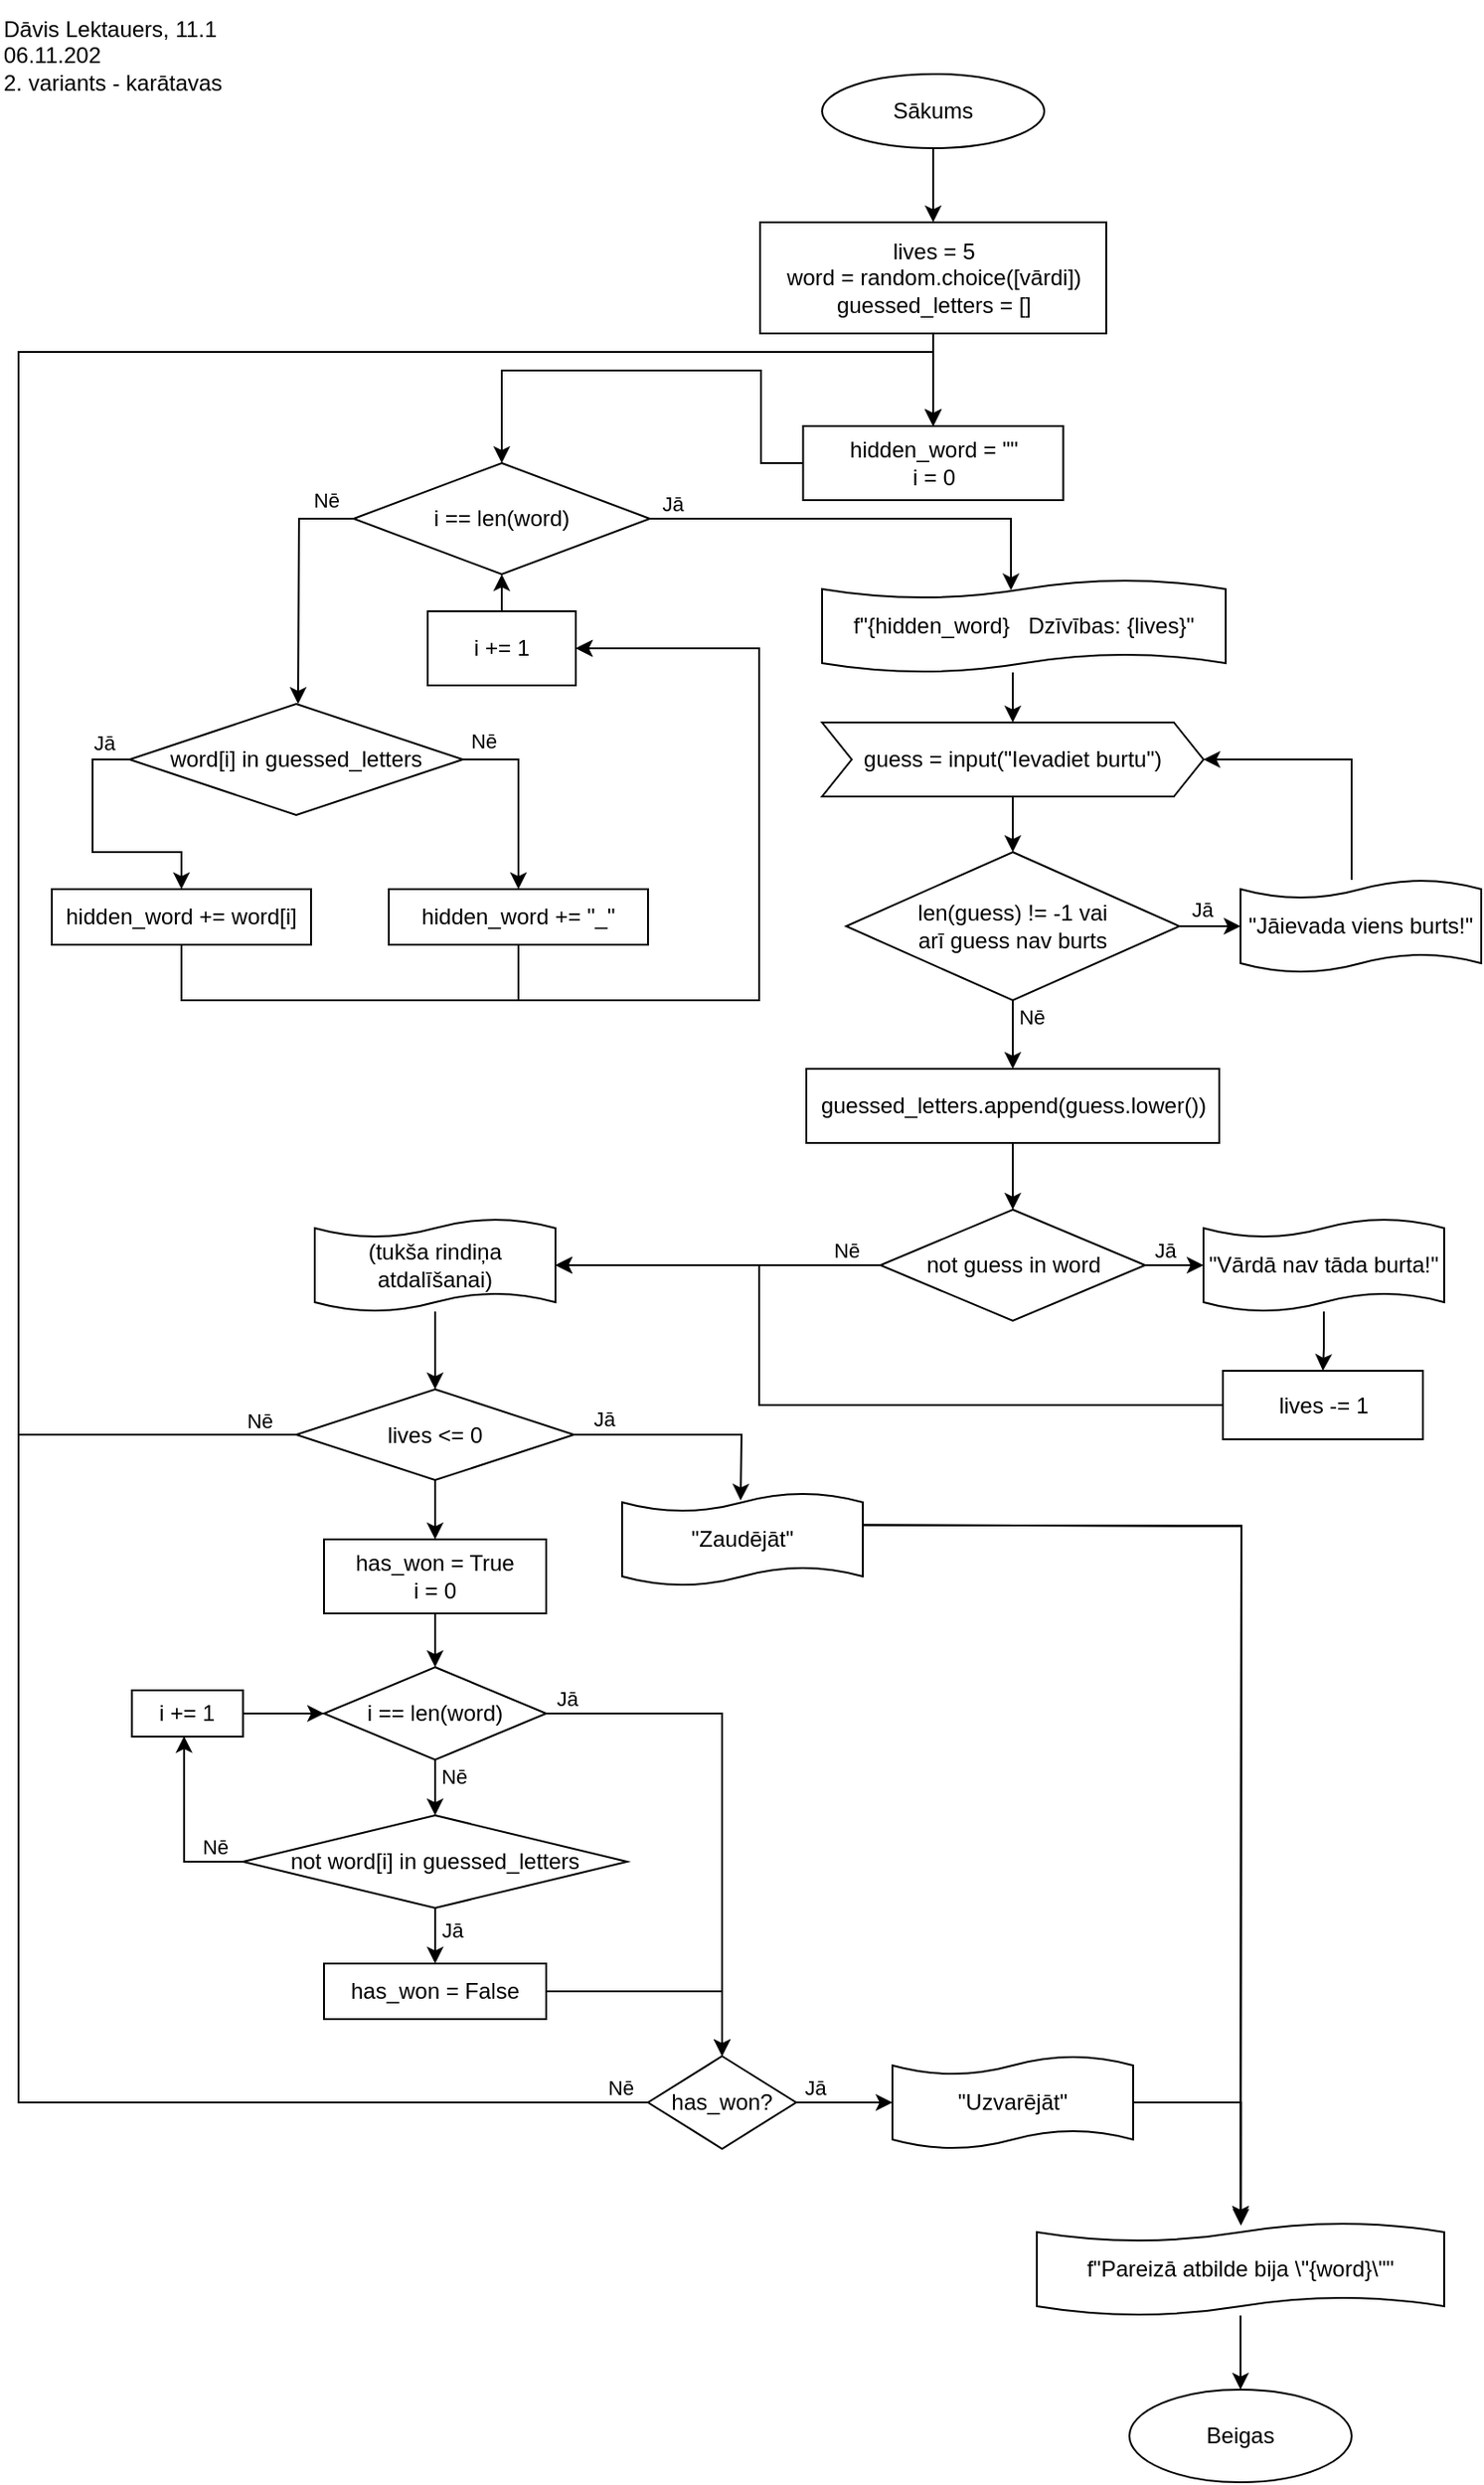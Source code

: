 <mxfile version="22.0.8" type="device">
  <diagram name="Page-1" id="sxzsncqOsGeEXjMm2M6f">
    <mxGraphModel dx="700" dy="377" grid="1" gridSize="10" guides="1" tooltips="1" connect="1" arrows="1" fold="1" page="1" pageScale="1" pageWidth="827" pageHeight="1450" math="0" shadow="0">
      <root>
        <mxCell id="0" />
        <mxCell id="1" parent="0" />
        <mxCell id="CO_zZ5vlkB0ko-RMvLo9-1" value="&lt;div&gt;Dāvis Lektauers, 11.1&lt;/div&gt;&lt;div&gt;06.11.202&lt;/div&gt;&lt;div&gt;2. variants - karātavas&lt;br&gt;&lt;/div&gt;" style="text;html=1;strokeColor=none;fillColor=none;align=left;verticalAlign=middle;whiteSpace=wrap;rounded=0;" vertex="1" parent="1">
          <mxGeometry x="10" width="160" height="60" as="geometry" />
        </mxCell>
        <mxCell id="CO_zZ5vlkB0ko-RMvLo9-4" style="edgeStyle=orthogonalEdgeStyle;rounded=0;orthogonalLoop=1;jettySize=auto;html=1;exitX=0.5;exitY=1;exitDx=0;exitDy=0;entryX=0.5;entryY=0;entryDx=0;entryDy=0;" edge="1" parent="1" source="CO_zZ5vlkB0ko-RMvLo9-2" target="CO_zZ5vlkB0ko-RMvLo9-3">
          <mxGeometry relative="1" as="geometry" />
        </mxCell>
        <mxCell id="CO_zZ5vlkB0ko-RMvLo9-2" value="Sākums" style="ellipse;whiteSpace=wrap;html=1;" vertex="1" parent="1">
          <mxGeometry x="454" y="40" width="120" height="40" as="geometry" />
        </mxCell>
        <mxCell id="CO_zZ5vlkB0ko-RMvLo9-7" style="edgeStyle=orthogonalEdgeStyle;rounded=0;orthogonalLoop=1;jettySize=auto;html=1;exitX=0.5;exitY=1;exitDx=0;exitDy=0;entryX=0.5;entryY=0;entryDx=0;entryDy=0;" edge="1" parent="1" source="CO_zZ5vlkB0ko-RMvLo9-3" target="CO_zZ5vlkB0ko-RMvLo9-5">
          <mxGeometry relative="1" as="geometry" />
        </mxCell>
        <mxCell id="CO_zZ5vlkB0ko-RMvLo9-3" value="&lt;div&gt;lives = 5&lt;/div&gt;&lt;div&gt;word = random.choice([vārdi])&lt;br&gt;&lt;/div&gt;&lt;div&gt;guessed_letters = []&lt;br&gt;&lt;/div&gt;" style="rounded=0;whiteSpace=wrap;html=1;" vertex="1" parent="1">
          <mxGeometry x="420.5" y="120" width="187" height="60" as="geometry" />
        </mxCell>
        <mxCell id="CO_zZ5vlkB0ko-RMvLo9-9" style="edgeStyle=orthogonalEdgeStyle;rounded=0;orthogonalLoop=1;jettySize=auto;html=1;exitX=0;exitY=0.5;exitDx=0;exitDy=0;entryX=0.5;entryY=0;entryDx=0;entryDy=0;" edge="1" parent="1" source="CO_zZ5vlkB0ko-RMvLo9-5" target="CO_zZ5vlkB0ko-RMvLo9-6">
          <mxGeometry relative="1" as="geometry">
            <Array as="points">
              <mxPoint x="421" y="250" />
              <mxPoint x="421" y="200" />
              <mxPoint x="281" y="200" />
            </Array>
          </mxGeometry>
        </mxCell>
        <mxCell id="CO_zZ5vlkB0ko-RMvLo9-5" value="&lt;div&gt;hidden_word = &quot;&quot;&lt;/div&gt;&lt;div&gt;i = 0&lt;br&gt;&lt;/div&gt;" style="rounded=0;whiteSpace=wrap;html=1;" vertex="1" parent="1">
          <mxGeometry x="443.75" y="230" width="140.5" height="40" as="geometry" />
        </mxCell>
        <mxCell id="CO_zZ5vlkB0ko-RMvLo9-14" style="edgeStyle=orthogonalEdgeStyle;rounded=0;orthogonalLoop=1;jettySize=auto;html=1;exitX=0;exitY=0.5;exitDx=0;exitDy=0;entryX=0.5;entryY=0;entryDx=0;entryDy=0;" edge="1" parent="1" source="CO_zZ5vlkB0ko-RMvLo9-6">
          <mxGeometry relative="1" as="geometry">
            <mxPoint x="171" y="380" as="targetPoint" />
          </mxGeometry>
        </mxCell>
        <mxCell id="CO_zZ5vlkB0ko-RMvLo9-15" value="Nē" style="edgeLabel;html=1;align=center;verticalAlign=middle;resizable=0;points=[];" vertex="1" connectable="0" parent="CO_zZ5vlkB0ko-RMvLo9-14">
          <mxGeometry x="-0.82" y="1" relative="1" as="geometry">
            <mxPoint x="-4" y="-11" as="offset" />
          </mxGeometry>
        </mxCell>
        <mxCell id="CO_zZ5vlkB0ko-RMvLo9-6" value="i == len(word)" style="rhombus;whiteSpace=wrap;html=1;" vertex="1" parent="1">
          <mxGeometry x="201" y="250" width="160" height="60" as="geometry" />
        </mxCell>
        <mxCell id="CO_zZ5vlkB0ko-RMvLo9-21" style="edgeStyle=orthogonalEdgeStyle;rounded=0;orthogonalLoop=1;jettySize=auto;html=1;exitX=0;exitY=0.5;exitDx=0;exitDy=0;entryX=0.5;entryY=0;entryDx=0;entryDy=0;" edge="1" parent="1" source="CO_zZ5vlkB0ko-RMvLo9-13" target="CO_zZ5vlkB0ko-RMvLo9-19">
          <mxGeometry relative="1" as="geometry">
            <Array as="points">
              <mxPoint x="60" y="410" />
              <mxPoint x="60" y="460" />
              <mxPoint x="108" y="460" />
            </Array>
          </mxGeometry>
        </mxCell>
        <mxCell id="CO_zZ5vlkB0ko-RMvLo9-27" value="Jā" style="edgeLabel;html=1;align=center;verticalAlign=middle;resizable=0;points=[];" vertex="1" connectable="0" parent="CO_zZ5vlkB0ko-RMvLo9-21">
          <mxGeometry x="-0.792" relative="1" as="geometry">
            <mxPoint y="-9" as="offset" />
          </mxGeometry>
        </mxCell>
        <mxCell id="CO_zZ5vlkB0ko-RMvLo9-23" style="edgeStyle=orthogonalEdgeStyle;rounded=0;orthogonalLoop=1;jettySize=auto;html=1;exitX=1;exitY=0.5;exitDx=0;exitDy=0;entryX=0.5;entryY=0;entryDx=0;entryDy=0;" edge="1" parent="1" source="CO_zZ5vlkB0ko-RMvLo9-13" target="CO_zZ5vlkB0ko-RMvLo9-22">
          <mxGeometry relative="1" as="geometry" />
        </mxCell>
        <mxCell id="CO_zZ5vlkB0ko-RMvLo9-26" value="Nē" style="edgeLabel;html=1;align=center;verticalAlign=middle;resizable=0;points=[];" vertex="1" connectable="0" parent="CO_zZ5vlkB0ko-RMvLo9-23">
          <mxGeometry x="-0.591" relative="1" as="geometry">
            <mxPoint x="-10" y="-10" as="offset" />
          </mxGeometry>
        </mxCell>
        <mxCell id="CO_zZ5vlkB0ko-RMvLo9-13" value="word[i] in guessed_letters" style="rhombus;whiteSpace=wrap;html=1;" vertex="1" parent="1">
          <mxGeometry x="80" y="380" width="180" height="60" as="geometry" />
        </mxCell>
        <mxCell id="CO_zZ5vlkB0ko-RMvLo9-18" style="edgeStyle=orthogonalEdgeStyle;rounded=0;orthogonalLoop=1;jettySize=auto;html=1;exitX=0.5;exitY=0;exitDx=0;exitDy=0;entryX=0.5;entryY=1;entryDx=0;entryDy=0;" edge="1" parent="1" source="CO_zZ5vlkB0ko-RMvLo9-17" target="CO_zZ5vlkB0ko-RMvLo9-6">
          <mxGeometry relative="1" as="geometry" />
        </mxCell>
        <mxCell id="CO_zZ5vlkB0ko-RMvLo9-17" value="i += 1" style="rounded=0;whiteSpace=wrap;html=1;" vertex="1" parent="1">
          <mxGeometry x="241" y="330" width="80" height="40" as="geometry" />
        </mxCell>
        <mxCell id="CO_zZ5vlkB0ko-RMvLo9-25" style="edgeStyle=orthogonalEdgeStyle;rounded=0;orthogonalLoop=1;jettySize=auto;html=1;exitX=0.5;exitY=1;exitDx=0;exitDy=0;entryX=1;entryY=0.5;entryDx=0;entryDy=0;" edge="1" parent="1" source="CO_zZ5vlkB0ko-RMvLo9-19" target="CO_zZ5vlkB0ko-RMvLo9-17">
          <mxGeometry relative="1" as="geometry">
            <Array as="points">
              <mxPoint x="108" y="540" />
              <mxPoint x="420" y="540" />
              <mxPoint x="420" y="350" />
            </Array>
          </mxGeometry>
        </mxCell>
        <mxCell id="CO_zZ5vlkB0ko-RMvLo9-19" value="hidden_word += word[i]" style="rounded=0;whiteSpace=wrap;html=1;" vertex="1" parent="1">
          <mxGeometry x="38" y="480" width="140" height="30" as="geometry" />
        </mxCell>
        <mxCell id="CO_zZ5vlkB0ko-RMvLo9-24" style="edgeStyle=orthogonalEdgeStyle;rounded=0;orthogonalLoop=1;jettySize=auto;html=1;exitX=0.5;exitY=1;exitDx=0;exitDy=0;entryX=1;entryY=0.5;entryDx=0;entryDy=0;" edge="1" parent="1" source="CO_zZ5vlkB0ko-RMvLo9-22" target="CO_zZ5vlkB0ko-RMvLo9-17">
          <mxGeometry relative="1" as="geometry">
            <Array as="points">
              <mxPoint x="290" y="540" />
              <mxPoint x="420" y="540" />
              <mxPoint x="420" y="350" />
            </Array>
          </mxGeometry>
        </mxCell>
        <mxCell id="CO_zZ5vlkB0ko-RMvLo9-22" value="hidden_word += &quot;_&quot;" style="rounded=0;whiteSpace=wrap;html=1;" vertex="1" parent="1">
          <mxGeometry x="220" y="480" width="140" height="30" as="geometry" />
        </mxCell>
        <mxCell id="CO_zZ5vlkB0ko-RMvLo9-37" style="edgeStyle=orthogonalEdgeStyle;rounded=0;orthogonalLoop=1;jettySize=auto;html=1;exitX=0.5;exitY=1;exitDx=0;exitDy=0;entryX=0.5;entryY=0;entryDx=0;entryDy=0;" edge="1" parent="1" source="CO_zZ5vlkB0ko-RMvLo9-35" target="CO_zZ5vlkB0ko-RMvLo9-36">
          <mxGeometry relative="1" as="geometry" />
        </mxCell>
        <mxCell id="CO_zZ5vlkB0ko-RMvLo9-35" value="guess = input(&quot;Ievadiet burtu&quot;)" style="shape=step;perimeter=stepPerimeter;whiteSpace=wrap;html=1;fixedSize=1;size=16;" vertex="1" parent="1">
          <mxGeometry x="454" y="390" width="206" height="40" as="geometry" />
        </mxCell>
        <mxCell id="CO_zZ5vlkB0ko-RMvLo9-47" style="edgeStyle=orthogonalEdgeStyle;rounded=0;orthogonalLoop=1;jettySize=auto;html=1;exitX=0.5;exitY=1;exitDx=0;exitDy=0;entryX=0.5;entryY=0;entryDx=0;entryDy=0;" edge="1" parent="1" source="CO_zZ5vlkB0ko-RMvLo9-36" target="CO_zZ5vlkB0ko-RMvLo9-46">
          <mxGeometry relative="1" as="geometry" />
        </mxCell>
        <mxCell id="CO_zZ5vlkB0ko-RMvLo9-48" value="Nē" style="edgeLabel;html=1;align=center;verticalAlign=middle;resizable=0;points=[];" vertex="1" connectable="0" parent="CO_zZ5vlkB0ko-RMvLo9-47">
          <mxGeometry x="-0.664" relative="1" as="geometry">
            <mxPoint x="10" y="3" as="offset" />
          </mxGeometry>
        </mxCell>
        <mxCell id="CO_zZ5vlkB0ko-RMvLo9-36" value="&lt;div&gt;len(guess) != -1 vai&lt;/div&gt;&lt;div&gt;arī guess nav burts&lt;br&gt;&lt;/div&gt;" style="rhombus;whiteSpace=wrap;html=1;" vertex="1" parent="1">
          <mxGeometry x="467" y="460" width="180" height="80" as="geometry" />
        </mxCell>
        <mxCell id="CO_zZ5vlkB0ko-RMvLo9-41" style="edgeStyle=orthogonalEdgeStyle;rounded=0;orthogonalLoop=1;jettySize=auto;html=1;entryX=1;entryY=0.5;entryDx=0;entryDy=0;" edge="1" parent="1" source="CO_zZ5vlkB0ko-RMvLo9-38" target="CO_zZ5vlkB0ko-RMvLo9-35">
          <mxGeometry relative="1" as="geometry">
            <Array as="points">
              <mxPoint x="740" y="410" />
            </Array>
          </mxGeometry>
        </mxCell>
        <mxCell id="CO_zZ5vlkB0ko-RMvLo9-38" value="&quot;Jāievada viens burts!&quot;" style="shape=tape;whiteSpace=wrap;html=1;size=0.2;" vertex="1" parent="1">
          <mxGeometry x="680" y="475" width="130" height="50" as="geometry" />
        </mxCell>
        <mxCell id="CO_zZ5vlkB0ko-RMvLo9-39" style="edgeStyle=orthogonalEdgeStyle;rounded=0;orthogonalLoop=1;jettySize=auto;html=1;exitX=1;exitY=0.5;exitDx=0;exitDy=0;entryX=0;entryY=0.5;entryDx=0;entryDy=0;entryPerimeter=0;" edge="1" parent="1" source="CO_zZ5vlkB0ko-RMvLo9-36" target="CO_zZ5vlkB0ko-RMvLo9-38">
          <mxGeometry relative="1" as="geometry" />
        </mxCell>
        <mxCell id="CO_zZ5vlkB0ko-RMvLo9-43" value="Jā" style="edgeLabel;html=1;align=center;verticalAlign=middle;resizable=0;points=[];" vertex="1" connectable="0" parent="CO_zZ5vlkB0ko-RMvLo9-39">
          <mxGeometry x="-0.244" y="-1" relative="1" as="geometry">
            <mxPoint x="-1" y="-10" as="offset" />
          </mxGeometry>
        </mxCell>
        <mxCell id="CO_zZ5vlkB0ko-RMvLo9-50" style="edgeStyle=orthogonalEdgeStyle;rounded=0;orthogonalLoop=1;jettySize=auto;html=1;exitX=0.5;exitY=1;exitDx=0;exitDy=0;entryX=0.5;entryY=0;entryDx=0;entryDy=0;" edge="1" parent="1" source="CO_zZ5vlkB0ko-RMvLo9-46" target="CO_zZ5vlkB0ko-RMvLo9-49">
          <mxGeometry relative="1" as="geometry" />
        </mxCell>
        <mxCell id="CO_zZ5vlkB0ko-RMvLo9-46" value="guessed_letters.append(guess.lower())" style="rounded=0;whiteSpace=wrap;html=1;" vertex="1" parent="1">
          <mxGeometry x="445.5" y="577" width="223" height="40" as="geometry" />
        </mxCell>
        <mxCell id="CO_zZ5vlkB0ko-RMvLo9-49" value="not guess in word" style="rhombus;whiteSpace=wrap;html=1;" vertex="1" parent="1">
          <mxGeometry x="485.5" y="653" width="143" height="60" as="geometry" />
        </mxCell>
        <mxCell id="CO_zZ5vlkB0ko-RMvLo9-56" style="edgeStyle=orthogonalEdgeStyle;rounded=0;orthogonalLoop=1;jettySize=auto;html=1;" edge="1" parent="1" source="CO_zZ5vlkB0ko-RMvLo9-53" target="CO_zZ5vlkB0ko-RMvLo9-35">
          <mxGeometry relative="1" as="geometry">
            <Array as="points">
              <mxPoint x="557" y="370" />
              <mxPoint x="557" y="370" />
            </Array>
          </mxGeometry>
        </mxCell>
        <mxCell id="CO_zZ5vlkB0ko-RMvLo9-53" value="f&quot;{hidden_word}&amp;nbsp;&amp;nbsp; Dzīvības: {lives}&quot;" style="shape=tape;whiteSpace=wrap;html=1;size=0.2;" vertex="1" parent="1">
          <mxGeometry x="454" y="313" width="218" height="50" as="geometry" />
        </mxCell>
        <mxCell id="CO_zZ5vlkB0ko-RMvLo9-54" style="edgeStyle=orthogonalEdgeStyle;rounded=0;orthogonalLoop=1;jettySize=auto;html=1;exitX=1;exitY=0.5;exitDx=0;exitDy=0;entryX=0.468;entryY=0.113;entryDx=0;entryDy=0;entryPerimeter=0;" edge="1" parent="1" source="CO_zZ5vlkB0ko-RMvLo9-6" target="CO_zZ5vlkB0ko-RMvLo9-53">
          <mxGeometry relative="1" as="geometry">
            <mxPoint x="563" y="320" as="targetPoint" />
            <Array as="points">
              <mxPoint x="556" y="280" />
            </Array>
          </mxGeometry>
        </mxCell>
        <mxCell id="CO_zZ5vlkB0ko-RMvLo9-57" value="Jā" style="edgeLabel;html=1;align=center;verticalAlign=middle;resizable=0;points=[];" vertex="1" connectable="0" parent="CO_zZ5vlkB0ko-RMvLo9-54">
          <mxGeometry x="-0.843" relative="1" as="geometry">
            <mxPoint x="-7" y="-8" as="offset" />
          </mxGeometry>
        </mxCell>
        <mxCell id="CO_zZ5vlkB0ko-RMvLo9-70" style="edgeStyle=orthogonalEdgeStyle;rounded=0;orthogonalLoop=1;jettySize=auto;html=1;" edge="1" parent="1" source="CO_zZ5vlkB0ko-RMvLo9-58" target="CO_zZ5vlkB0ko-RMvLo9-69">
          <mxGeometry relative="1" as="geometry" />
        </mxCell>
        <mxCell id="CO_zZ5vlkB0ko-RMvLo9-58" value="(tukša rindiņa atdalīšanai)" style="shape=tape;whiteSpace=wrap;html=1;size=0.2;" vertex="1" parent="1">
          <mxGeometry x="180" y="658" width="130" height="50" as="geometry" />
        </mxCell>
        <mxCell id="CO_zZ5vlkB0ko-RMvLo9-59" style="edgeStyle=orthogonalEdgeStyle;rounded=0;orthogonalLoop=1;jettySize=auto;html=1;exitX=0;exitY=0.5;exitDx=0;exitDy=0;entryX=1;entryY=0.5;entryDx=0;entryDy=0;entryPerimeter=0;" edge="1" parent="1" source="CO_zZ5vlkB0ko-RMvLo9-49" target="CO_zZ5vlkB0ko-RMvLo9-58">
          <mxGeometry relative="1" as="geometry" />
        </mxCell>
        <mxCell id="CO_zZ5vlkB0ko-RMvLo9-66" value="Nē" style="edgeLabel;html=1;align=center;verticalAlign=middle;resizable=0;points=[];" vertex="1" connectable="0" parent="CO_zZ5vlkB0ko-RMvLo9-59">
          <mxGeometry x="-0.789" y="2" relative="1" as="geometry">
            <mxPoint y="-10" as="offset" />
          </mxGeometry>
        </mxCell>
        <mxCell id="CO_zZ5vlkB0ko-RMvLo9-60" value="lives -= 1" style="rounded=0;whiteSpace=wrap;html=1;" vertex="1" parent="1">
          <mxGeometry x="670.5" y="740" width="108" height="37" as="geometry" />
        </mxCell>
        <mxCell id="CO_zZ5vlkB0ko-RMvLo9-64" style="edgeStyle=orthogonalEdgeStyle;rounded=0;orthogonalLoop=1;jettySize=auto;html=1;" edge="1" parent="1" source="CO_zZ5vlkB0ko-RMvLo9-61" target="CO_zZ5vlkB0ko-RMvLo9-60">
          <mxGeometry relative="1" as="geometry" />
        </mxCell>
        <mxCell id="CO_zZ5vlkB0ko-RMvLo9-61" value="&quot;Vārdā nav tāda burta!&quot;" style="shape=tape;whiteSpace=wrap;html=1;size=0.2;" vertex="1" parent="1">
          <mxGeometry x="660" y="658" width="130" height="50" as="geometry" />
        </mxCell>
        <mxCell id="CO_zZ5vlkB0ko-RMvLo9-62" style="edgeStyle=orthogonalEdgeStyle;rounded=0;orthogonalLoop=1;jettySize=auto;html=1;exitX=1;exitY=0.5;exitDx=0;exitDy=0;entryX=0;entryY=0.5;entryDx=0;entryDy=0;entryPerimeter=0;" edge="1" parent="1" source="CO_zZ5vlkB0ko-RMvLo9-49" target="CO_zZ5vlkB0ko-RMvLo9-61">
          <mxGeometry relative="1" as="geometry" />
        </mxCell>
        <mxCell id="CO_zZ5vlkB0ko-RMvLo9-68" value="Jā" style="edgeLabel;html=1;align=center;verticalAlign=middle;resizable=0;points=[];" vertex="1" connectable="0" parent="CO_zZ5vlkB0ko-RMvLo9-62">
          <mxGeometry x="-0.524" relative="1" as="geometry">
            <mxPoint x="3" y="-8" as="offset" />
          </mxGeometry>
        </mxCell>
        <mxCell id="CO_zZ5vlkB0ko-RMvLo9-65" style="edgeStyle=orthogonalEdgeStyle;rounded=0;orthogonalLoop=1;jettySize=auto;html=1;exitX=0;exitY=0.5;exitDx=0;exitDy=0;entryX=1;entryY=0.5;entryDx=0;entryDy=0;entryPerimeter=0;" edge="1" parent="1" source="CO_zZ5vlkB0ko-RMvLo9-60" target="CO_zZ5vlkB0ko-RMvLo9-58">
          <mxGeometry relative="1" as="geometry">
            <Array as="points">
              <mxPoint x="420" y="758" />
              <mxPoint x="420" y="683" />
            </Array>
          </mxGeometry>
        </mxCell>
        <mxCell id="CO_zZ5vlkB0ko-RMvLo9-71" style="edgeStyle=orthogonalEdgeStyle;rounded=0;orthogonalLoop=1;jettySize=auto;html=1;exitX=1;exitY=0.5;exitDx=0;exitDy=0;" edge="1" parent="1" source="CO_zZ5vlkB0ko-RMvLo9-69">
          <mxGeometry relative="1" as="geometry">
            <mxPoint x="410" y="810" as="targetPoint" />
          </mxGeometry>
        </mxCell>
        <mxCell id="CO_zZ5vlkB0ko-RMvLo9-74" value="Jā" style="edgeLabel;html=1;align=center;verticalAlign=middle;resizable=0;points=[];" vertex="1" connectable="0" parent="CO_zZ5vlkB0ko-RMvLo9-71">
          <mxGeometry x="-0.43" y="3" relative="1" as="geometry">
            <mxPoint x="-20" y="-6" as="offset" />
          </mxGeometry>
        </mxCell>
        <mxCell id="CO_zZ5vlkB0ko-RMvLo9-77" value="" style="edgeStyle=orthogonalEdgeStyle;rounded=0;orthogonalLoop=1;jettySize=auto;html=1;" edge="1" parent="1" source="CO_zZ5vlkB0ko-RMvLo9-69" target="CO_zZ5vlkB0ko-RMvLo9-76">
          <mxGeometry relative="1" as="geometry" />
        </mxCell>
        <mxCell id="CO_zZ5vlkB0ko-RMvLo9-108" style="edgeStyle=orthogonalEdgeStyle;rounded=0;orthogonalLoop=1;jettySize=auto;html=1;exitX=0;exitY=0.5;exitDx=0;exitDy=0;entryX=0.5;entryY=0;entryDx=0;entryDy=0;" edge="1" parent="1" source="CO_zZ5vlkB0ko-RMvLo9-69" target="CO_zZ5vlkB0ko-RMvLo9-5">
          <mxGeometry relative="1" as="geometry">
            <Array as="points">
              <mxPoint x="20" y="775" />
              <mxPoint x="20" y="190" />
              <mxPoint x="514" y="190" />
            </Array>
          </mxGeometry>
        </mxCell>
        <mxCell id="CO_zZ5vlkB0ko-RMvLo9-110" value="Nē" style="edgeLabel;html=1;align=center;verticalAlign=middle;resizable=0;points=[];" vertex="1" connectable="0" parent="CO_zZ5vlkB0ko-RMvLo9-108">
          <mxGeometry x="-0.957" relative="1" as="geometry">
            <mxPoint x="7" y="-8" as="offset" />
          </mxGeometry>
        </mxCell>
        <mxCell id="CO_zZ5vlkB0ko-RMvLo9-69" value="lives &amp;lt;= 0" style="rhombus;whiteSpace=wrap;html=1;" vertex="1" parent="1">
          <mxGeometry x="170" y="750" width="150" height="49" as="geometry" />
        </mxCell>
        <mxCell id="CO_zZ5vlkB0ko-RMvLo9-72" value="&quot;Zaudējāt&quot;" style="shape=tape;whiteSpace=wrap;html=1;size=0.2;" vertex="1" parent="1">
          <mxGeometry x="346" y="806" width="130" height="50" as="geometry" />
        </mxCell>
        <mxCell id="CO_zZ5vlkB0ko-RMvLo9-80" value="" style="edgeStyle=orthogonalEdgeStyle;rounded=0;orthogonalLoop=1;jettySize=auto;html=1;" edge="1" parent="1" source="CO_zZ5vlkB0ko-RMvLo9-76" target="CO_zZ5vlkB0ko-RMvLo9-78">
          <mxGeometry relative="1" as="geometry" />
        </mxCell>
        <mxCell id="CO_zZ5vlkB0ko-RMvLo9-76" value="&lt;div&gt;has_won = True&lt;/div&gt;&lt;div&gt;i = 0&lt;br&gt;&lt;/div&gt;" style="rounded=0;whiteSpace=wrap;html=1;" vertex="1" parent="1">
          <mxGeometry x="185" y="831" width="120" height="40" as="geometry" />
        </mxCell>
        <mxCell id="CO_zZ5vlkB0ko-RMvLo9-82" style="edgeStyle=orthogonalEdgeStyle;rounded=0;orthogonalLoop=1;jettySize=auto;html=1;exitX=0.5;exitY=1;exitDx=0;exitDy=0;entryX=0.5;entryY=0;entryDx=0;entryDy=0;" edge="1" parent="1" source="CO_zZ5vlkB0ko-RMvLo9-78" target="CO_zZ5vlkB0ko-RMvLo9-81">
          <mxGeometry relative="1" as="geometry" />
        </mxCell>
        <mxCell id="CO_zZ5vlkB0ko-RMvLo9-83" value="Nē" style="edgeLabel;html=1;align=center;verticalAlign=middle;resizable=0;points=[];" vertex="1" connectable="0" parent="CO_zZ5vlkB0ko-RMvLo9-82">
          <mxGeometry x="-0.2" relative="1" as="geometry">
            <mxPoint x="10" y="-3" as="offset" />
          </mxGeometry>
        </mxCell>
        <mxCell id="CO_zZ5vlkB0ko-RMvLo9-105" style="edgeStyle=orthogonalEdgeStyle;rounded=0;orthogonalLoop=1;jettySize=auto;html=1;exitX=1;exitY=0.5;exitDx=0;exitDy=0;entryX=0.5;entryY=0;entryDx=0;entryDy=0;" edge="1" parent="1" source="CO_zZ5vlkB0ko-RMvLo9-78" target="CO_zZ5vlkB0ko-RMvLo9-91">
          <mxGeometry relative="1" as="geometry">
            <Array as="points">
              <mxPoint x="400" y="925" />
            </Array>
          </mxGeometry>
        </mxCell>
        <mxCell id="CO_zZ5vlkB0ko-RMvLo9-106" value="Jā" style="edgeLabel;html=1;align=center;verticalAlign=middle;resizable=0;points=[];" vertex="1" connectable="0" parent="CO_zZ5vlkB0ko-RMvLo9-105">
          <mxGeometry x="-0.838" y="2" relative="1" as="geometry">
            <mxPoint x="-12" y="-6" as="offset" />
          </mxGeometry>
        </mxCell>
        <mxCell id="CO_zZ5vlkB0ko-RMvLo9-78" value="i == len(word)" style="rhombus;whiteSpace=wrap;html=1;" vertex="1" parent="1">
          <mxGeometry x="185" y="900" width="120" height="50" as="geometry" />
        </mxCell>
        <mxCell id="CO_zZ5vlkB0ko-RMvLo9-85" value="" style="edgeStyle=orthogonalEdgeStyle;rounded=0;orthogonalLoop=1;jettySize=auto;html=1;" edge="1" parent="1" source="CO_zZ5vlkB0ko-RMvLo9-81" target="CO_zZ5vlkB0ko-RMvLo9-84">
          <mxGeometry relative="1" as="geometry" />
        </mxCell>
        <mxCell id="CO_zZ5vlkB0ko-RMvLo9-86" value="Jā" style="edgeLabel;html=1;align=center;verticalAlign=middle;resizable=0;points=[];" vertex="1" connectable="0" parent="CO_zZ5vlkB0ko-RMvLo9-85">
          <mxGeometry x="0.12" relative="1" as="geometry">
            <mxPoint x="9" y="-5" as="offset" />
          </mxGeometry>
        </mxCell>
        <mxCell id="CO_zZ5vlkB0ko-RMvLo9-90" style="edgeStyle=orthogonalEdgeStyle;rounded=0;orthogonalLoop=1;jettySize=auto;html=1;exitX=0;exitY=0.5;exitDx=0;exitDy=0;entryX=0.469;entryY=0.988;entryDx=0;entryDy=0;entryPerimeter=0;" edge="1" parent="1" source="CO_zZ5vlkB0ko-RMvLo9-81" target="CO_zZ5vlkB0ko-RMvLo9-88">
          <mxGeometry relative="1" as="geometry">
            <mxPoint x="110" y="940" as="targetPoint" />
          </mxGeometry>
        </mxCell>
        <mxCell id="CO_zZ5vlkB0ko-RMvLo9-107" value="Nē" style="edgeLabel;html=1;align=center;verticalAlign=middle;resizable=0;points=[];" vertex="1" connectable="0" parent="CO_zZ5vlkB0ko-RMvLo9-90">
          <mxGeometry x="-0.611" relative="1" as="geometry">
            <mxPoint x="4" y="-8" as="offset" />
          </mxGeometry>
        </mxCell>
        <mxCell id="CO_zZ5vlkB0ko-RMvLo9-81" value="not word[i] in guessed_letters" style="rhombus;whiteSpace=wrap;html=1;" vertex="1" parent="1">
          <mxGeometry x="141.25" y="980" width="207.5" height="50" as="geometry" />
        </mxCell>
        <mxCell id="CO_zZ5vlkB0ko-RMvLo9-103" style="edgeStyle=orthogonalEdgeStyle;rounded=0;orthogonalLoop=1;jettySize=auto;html=1;exitX=1;exitY=0.5;exitDx=0;exitDy=0;entryX=0.5;entryY=0;entryDx=0;entryDy=0;" edge="1" parent="1" source="CO_zZ5vlkB0ko-RMvLo9-84" target="CO_zZ5vlkB0ko-RMvLo9-91">
          <mxGeometry relative="1" as="geometry" />
        </mxCell>
        <mxCell id="CO_zZ5vlkB0ko-RMvLo9-109" style="edgeStyle=orthogonalEdgeStyle;rounded=0;orthogonalLoop=1;jettySize=auto;html=1;entryX=0.5;entryY=0;entryDx=0;entryDy=0;exitX=0;exitY=0.5;exitDx=0;exitDy=0;" edge="1" parent="1" source="CO_zZ5vlkB0ko-RMvLo9-91" target="CO_zZ5vlkB0ko-RMvLo9-5">
          <mxGeometry relative="1" as="geometry">
            <mxPoint x="170" y="1160" as="sourcePoint" />
            <Array as="points">
              <mxPoint x="20" y="1135" />
              <mxPoint x="20" y="190" />
              <mxPoint x="514" y="190" />
            </Array>
          </mxGeometry>
        </mxCell>
        <mxCell id="CO_zZ5vlkB0ko-RMvLo9-112" value="Nē" style="edgeLabel;html=1;align=center;verticalAlign=middle;resizable=0;points=[];" vertex="1" connectable="0" parent="CO_zZ5vlkB0ko-RMvLo9-109">
          <mxGeometry x="-0.982" relative="1" as="geometry">
            <mxPoint x="1" y="-8" as="offset" />
          </mxGeometry>
        </mxCell>
        <mxCell id="CO_zZ5vlkB0ko-RMvLo9-84" value="has_won = False" style="rounded=0;whiteSpace=wrap;html=1;" vertex="1" parent="1">
          <mxGeometry x="185" y="1060" width="120" height="30" as="geometry" />
        </mxCell>
        <mxCell id="CO_zZ5vlkB0ko-RMvLo9-89" style="edgeStyle=orthogonalEdgeStyle;rounded=0;orthogonalLoop=1;jettySize=auto;html=1;exitX=1;exitY=0.5;exitDx=0;exitDy=0;entryX=0;entryY=0.5;entryDx=0;entryDy=0;" edge="1" parent="1" source="CO_zZ5vlkB0ko-RMvLo9-88" target="CO_zZ5vlkB0ko-RMvLo9-78">
          <mxGeometry relative="1" as="geometry" />
        </mxCell>
        <mxCell id="CO_zZ5vlkB0ko-RMvLo9-88" value="i += 1" style="rounded=0;whiteSpace=wrap;html=1;" vertex="1" parent="1">
          <mxGeometry x="81.25" y="912.5" width="60" height="25" as="geometry" />
        </mxCell>
        <mxCell id="CO_zZ5vlkB0ko-RMvLo9-94" value="" style="edgeStyle=orthogonalEdgeStyle;rounded=0;orthogonalLoop=1;jettySize=auto;html=1;" edge="1" parent="1" source="CO_zZ5vlkB0ko-RMvLo9-91" target="CO_zZ5vlkB0ko-RMvLo9-93">
          <mxGeometry relative="1" as="geometry" />
        </mxCell>
        <mxCell id="CO_zZ5vlkB0ko-RMvLo9-102" value="Jā" style="edgeLabel;html=1;align=center;verticalAlign=middle;resizable=0;points=[];" vertex="1" connectable="0" parent="CO_zZ5vlkB0ko-RMvLo9-94">
          <mxGeometry x="-0.377" y="1" relative="1" as="geometry">
            <mxPoint x="-6" y="-7" as="offset" />
          </mxGeometry>
        </mxCell>
        <mxCell id="CO_zZ5vlkB0ko-RMvLo9-91" value="has_won?" style="rhombus;whiteSpace=wrap;html=1;" vertex="1" parent="1">
          <mxGeometry x="360" y="1110" width="80" height="50" as="geometry" />
        </mxCell>
        <mxCell id="CO_zZ5vlkB0ko-RMvLo9-93" value="&quot;Uzvarējāt&quot;" style="shape=tape;whiteSpace=wrap;html=1;size=0.2;" vertex="1" parent="1">
          <mxGeometry x="492" y="1110" width="130" height="50" as="geometry" />
        </mxCell>
        <mxCell id="CO_zZ5vlkB0ko-RMvLo9-97" value="" style="edgeStyle=orthogonalEdgeStyle;rounded=0;orthogonalLoop=1;jettySize=auto;html=1;" edge="1" parent="1" source="CO_zZ5vlkB0ko-RMvLo9-95" target="CO_zZ5vlkB0ko-RMvLo9-96">
          <mxGeometry relative="1" as="geometry" />
        </mxCell>
        <mxCell id="CO_zZ5vlkB0ko-RMvLo9-95" value="f&quot;Pareizā atbilde bija \&quot;{word}\&quot;&quot;" style="shape=tape;whiteSpace=wrap;html=1;size=0.2;" vertex="1" parent="1">
          <mxGeometry x="570" y="1200" width="220" height="50" as="geometry" />
        </mxCell>
        <mxCell id="CO_zZ5vlkB0ko-RMvLo9-96" value="Beigas" style="ellipse;whiteSpace=wrap;html=1;" vertex="1" parent="1">
          <mxGeometry x="620" y="1290" width="120" height="50" as="geometry" />
        </mxCell>
        <mxCell id="CO_zZ5vlkB0ko-RMvLo9-98" style="edgeStyle=orthogonalEdgeStyle;rounded=0;orthogonalLoop=1;jettySize=auto;html=1;entryX=0.501;entryY=0.03;entryDx=0;entryDy=0;entryPerimeter=0;" edge="1" parent="1" source="CO_zZ5vlkB0ko-RMvLo9-93" target="CO_zZ5vlkB0ko-RMvLo9-95">
          <mxGeometry relative="1" as="geometry">
            <Array as="points">
              <mxPoint x="680" y="1135" />
            </Array>
          </mxGeometry>
        </mxCell>
        <mxCell id="CO_zZ5vlkB0ko-RMvLo9-99" style="edgeStyle=orthogonalEdgeStyle;rounded=0;orthogonalLoop=1;jettySize=auto;html=1;exitX=1;exitY=0.5;exitDx=0;exitDy=0;exitPerimeter=0;" edge="1" parent="1">
          <mxGeometry relative="1" as="geometry">
            <mxPoint x="475.78" y="823.25" as="sourcePoint" />
            <mxPoint x="680" y="1200" as="targetPoint" />
          </mxGeometry>
        </mxCell>
        <mxCell id="CO_zZ5vlkB0ko-RMvLo9-100" style="edgeStyle=orthogonalEdgeStyle;rounded=0;orthogonalLoop=1;jettySize=auto;html=1;exitX=1;exitY=0.5;exitDx=0;exitDy=0;exitPerimeter=0;" edge="1" parent="1">
          <mxGeometry relative="1" as="geometry">
            <mxPoint x="476" y="823.25" as="sourcePoint" />
            <mxPoint x="680" y="1200" as="targetPoint" />
          </mxGeometry>
        </mxCell>
      </root>
    </mxGraphModel>
  </diagram>
</mxfile>
